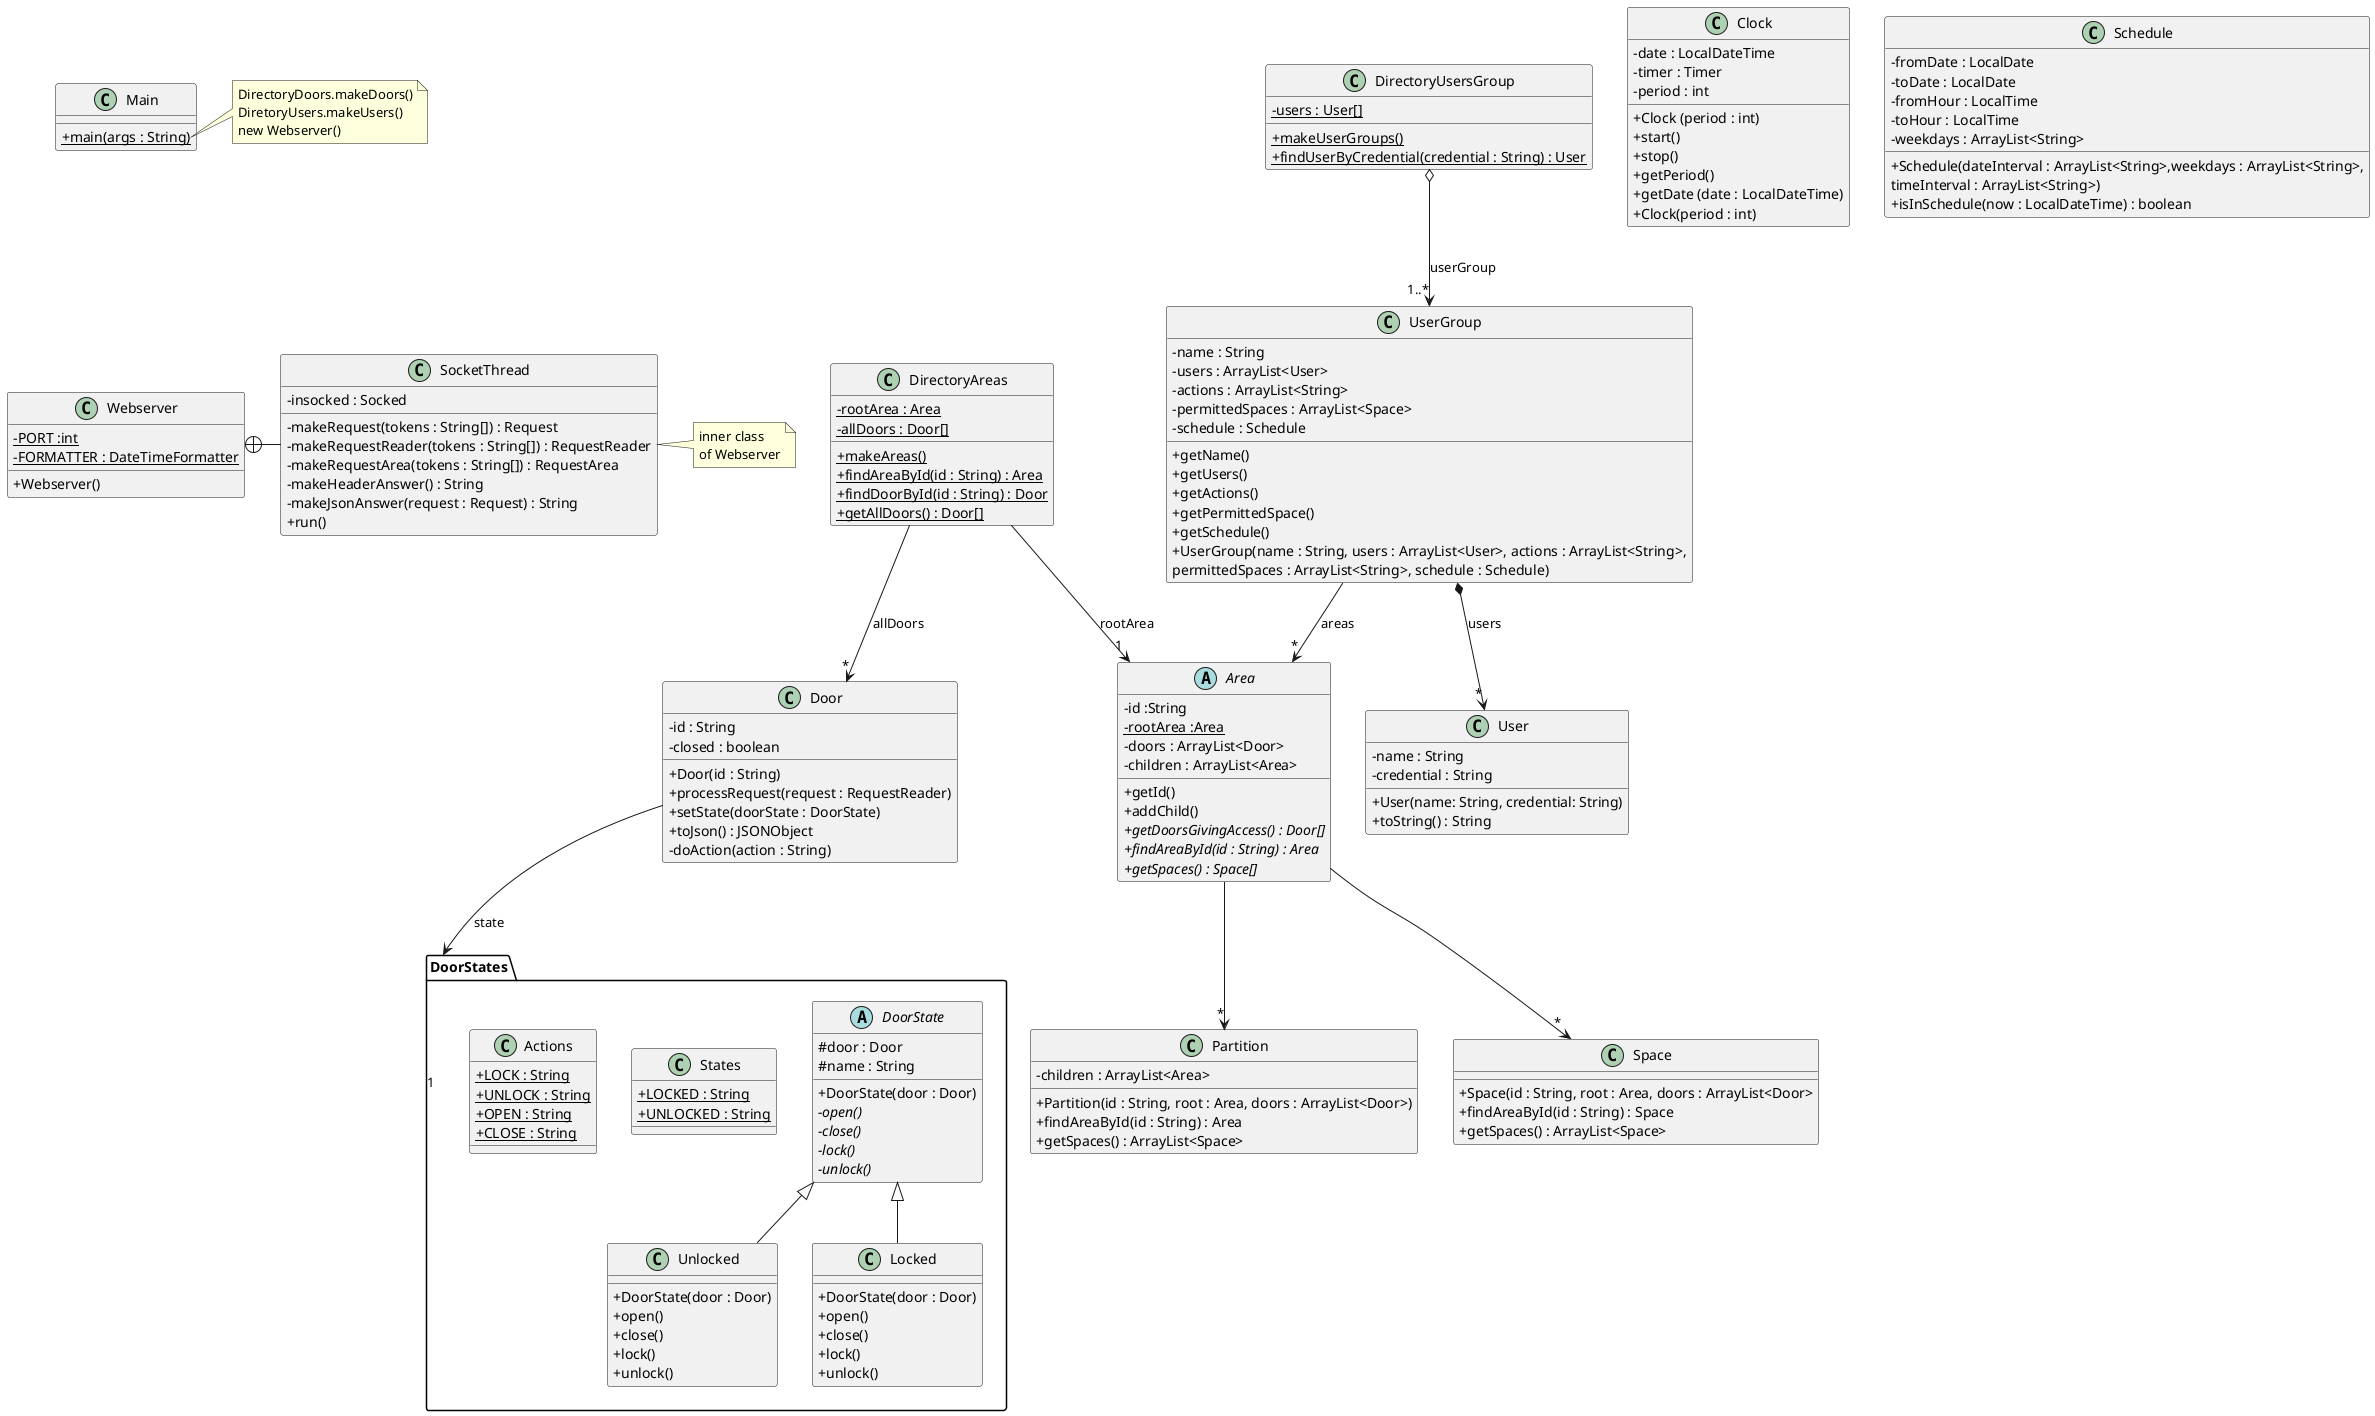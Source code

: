 @startuml
'https://plantuml.com/class-diagram
skinparam classAttributeIconSize 0

class Webserver {
- {static} PORT :int
- {static} FORMATTER : DateTimeFormatter
+ Webserver()
}

class SocketThread {
- insocked : Socked
- makeRequest(tokens : String[]) : Request
- makeRequestReader(tokens : String[]) : RequestReader
- makeRequestArea(tokens : String[]) : RequestArea
- makeHeaderAnswer() : String
- makeJsonAnswer(request : Request) : String
+ run()
}

Webserver +-right- SocketThread

note right of SocketThread
inner class
of Webserver
end note

class DirectoryAreas {
- {static} rootArea : Area
- {static} allDoors : Door[]
+ {static} makeAreas()
+ {static} findAreaById(id : String) : Area
+ {static} findDoorById(id : String) : Door
+ {static} getAllDoors() : Door[]
}

DirectoryAreas --> "*" Door : "allDoors"
DirectoryAreas --> "1" Area : "rootArea"

class DirectoryUsersGroup {
- {static} users : User[]
+ {static} makeUserGroups()
+ {static} findUserByCredential(credential : String) : User
}

Door --> "1" DoorStates : "state"
DirectoryUsersGroup o--> "1..*" UserGroup : "userGroup"
UserGroup --> "*" Area : "areas"
UserGroup *--> "*" User : "users"

class Door {
- id : String
- closed : boolean
+ Door(id : String)
+ processRequest(request : RequestReader)
+ setState(doorState : DoorState)
+ toJson() : JSONObject
'+ toString() : String
'+ isClosed() :boolean
'+ setClosed(b : boolean)
'+ getStateName() : String
- doAction(action : String)
}

package DoorStates{
abstract DoorState{
#door : Door
#name : String
+ DoorState(door : Door)
- {abstract} open()
- {abstract} close()
- {abstract} lock()
- {abstract} unlock()
}

DoorState <|-- Unlocked
DoorState <|-- Locked

class Unlocked {
+ DoorState(door : Door)
+ open()
+ close()
+ lock()
+ unlock()
}

class Locked {
+ DoorState(door : Door)
+ open()
+ close()
+ lock()
+ unlock()
}
class States{
{static}+LOCKED : String
{static}+UNLOCKED : String
}

class Actions{
{static}+LOCK : String
{static}+UNLOCK : String
{static}+OPEN : String
{static}+CLOSE : String
}

}
class User {
- name : String
- credential : String
+ User(name: String, credential: String)
+ toString() : String
}



abstract Area{
-id :String
-{static}rootArea :Area
-doors : ArrayList<Door>
-children : ArrayList<Area>
+getId()
+addChild()
+{abstract}getDoorsGivingAccess() : Door[]
+{abstract}findAreaById(id : String) : Area
+{abstract}getSpaces() : Space[]
}

class Clock{
-date : LocalDateTime
-timer : Timer
-period : int
+Clock (period : int)
+start()
+stop()
+getPeriod()
+getDate (date : LocalDateTime)
+Clock(period : int)
}

Area --> "*" Partition
Area --> "*" Space
class Partition{
-children : ArrayList<Area>
+Partition(id : String, root : Area, doors : ArrayList<Door>)
+findAreaById(id : String) : Area
+getSpaces() : ArrayList<Space>
}

class Space{
+Space(id : String, root : Area, doors : ArrayList<Door>
+findAreaById(id : String) : Space
+getSpaces() : ArrayList<Space>
}
class Schedule{
-fromDate : LocalDate
-toDate : LocalDate
-fromHour : LocalTime
-toHour : LocalTime
-weekdays : ArrayList<String>
+Schedule(dateInterval : ArrayList<String>,weekdays : ArrayList<String>,
timeInterval : ArrayList<String>)
+isInSchedule(now : LocalDateTime) : boolean
}



class UserGroup{
-name : String
-users : ArrayList<User>
-actions : ArrayList<String>
-permittedSpaces : ArrayList<Space>
-schedule : Schedule
+getName()
+getUsers()
+getActions()
+getPermittedSpace()
+getSchedule()
+UserGroup(name : String, users : ArrayList<User>, actions : ArrayList<String>,
permittedSpaces : ArrayList<String>, schedule : Schedule)
}

class Main {
+ {static} main(args : String)
}

note right of Main::main
DirectoryDoors.makeDoors()
DiretoryUsers.makeUsers()
new Webserver()
end note

Main -[hidden]down- Webserver

@enduml
